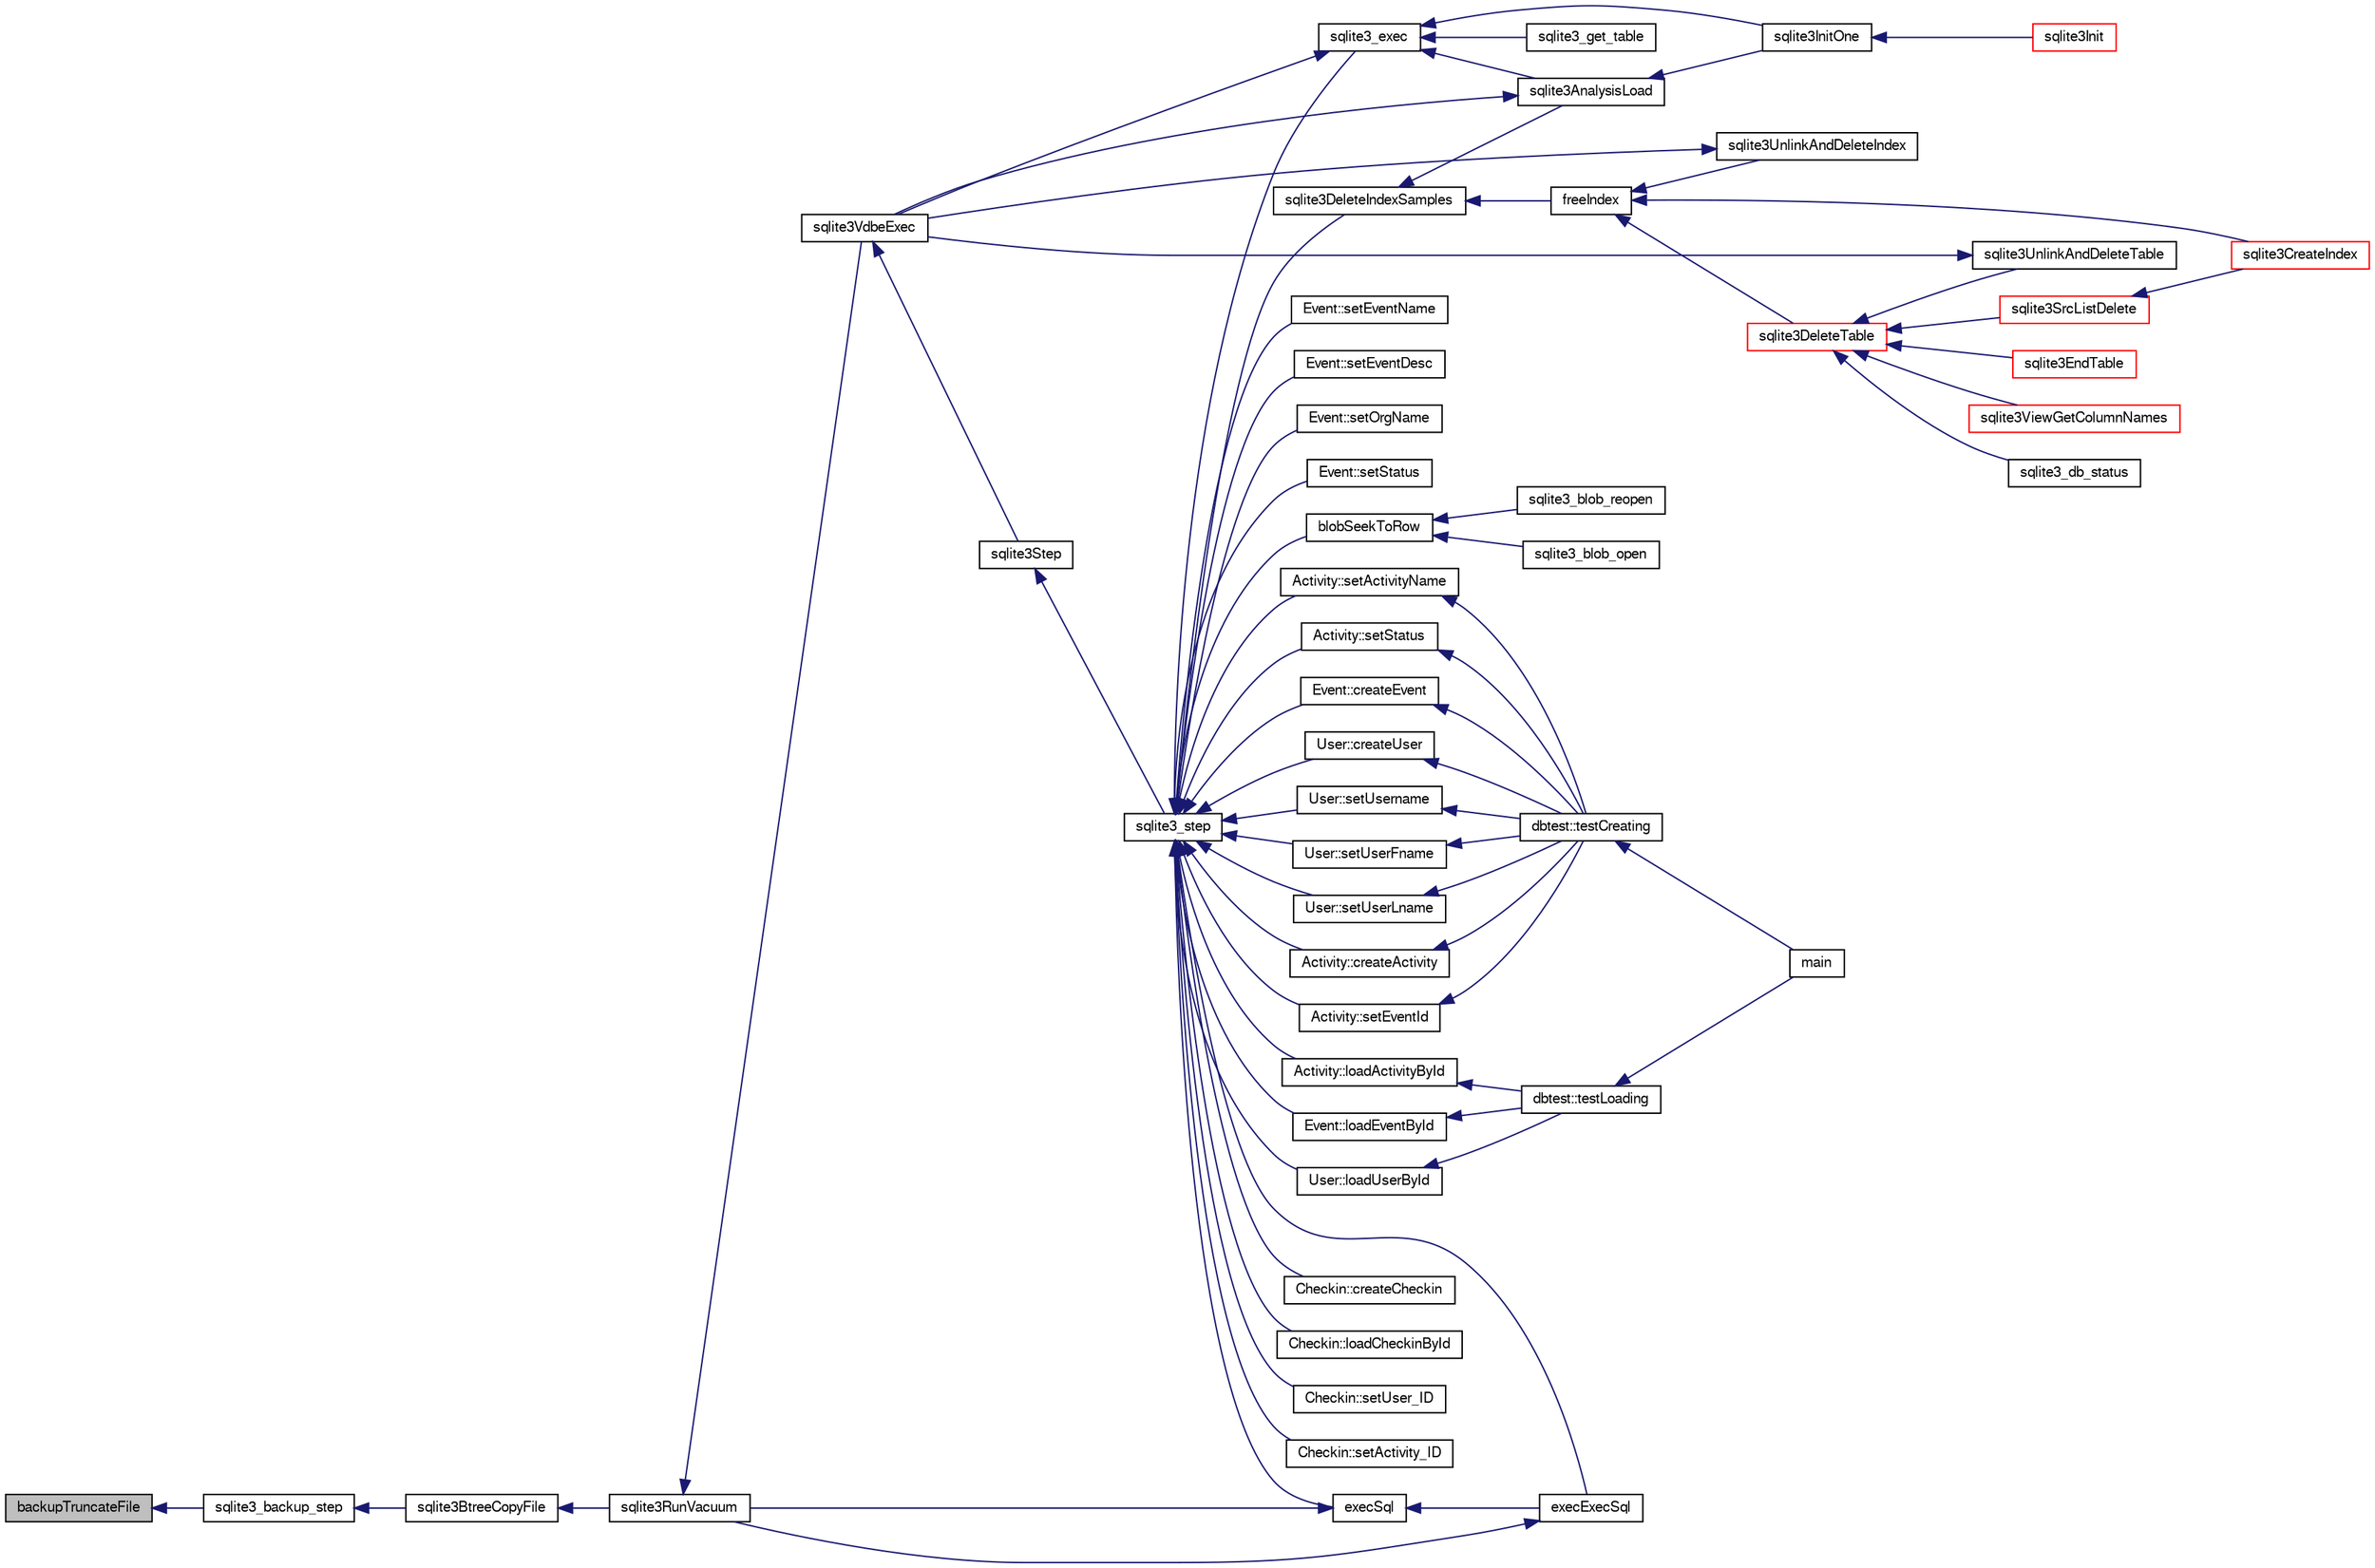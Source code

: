 digraph "backupTruncateFile"
{
  edge [fontname="FreeSans",fontsize="10",labelfontname="FreeSans",labelfontsize="10"];
  node [fontname="FreeSans",fontsize="10",shape=record];
  rankdir="LR";
  Node17363 [label="backupTruncateFile",height=0.2,width=0.4,color="black", fillcolor="grey75", style="filled", fontcolor="black"];
  Node17363 -> Node17364 [dir="back",color="midnightblue",fontsize="10",style="solid",fontname="FreeSans"];
  Node17364 [label="sqlite3_backup_step",height=0.2,width=0.4,color="black", fillcolor="white", style="filled",URL="$sqlite3_8h.html#a1699b75e98d082eebc465a9e64c35269"];
  Node17364 -> Node17365 [dir="back",color="midnightblue",fontsize="10",style="solid",fontname="FreeSans"];
  Node17365 [label="sqlite3BtreeCopyFile",height=0.2,width=0.4,color="black", fillcolor="white", style="filled",URL="$sqlite3_8c.html#a4d9e19a79f0d5c1dfcef0bd137ae83f9"];
  Node17365 -> Node17366 [dir="back",color="midnightblue",fontsize="10",style="solid",fontname="FreeSans"];
  Node17366 [label="sqlite3RunVacuum",height=0.2,width=0.4,color="black", fillcolor="white", style="filled",URL="$sqlite3_8c.html#a5e83ddc7b3e7e8e79ad5d1fc92de1d2f"];
  Node17366 -> Node17367 [dir="back",color="midnightblue",fontsize="10",style="solid",fontname="FreeSans"];
  Node17367 [label="sqlite3VdbeExec",height=0.2,width=0.4,color="black", fillcolor="white", style="filled",URL="$sqlite3_8c.html#a8ce40a614bdc56719c4d642b1e4dfb21"];
  Node17367 -> Node17368 [dir="back",color="midnightblue",fontsize="10",style="solid",fontname="FreeSans"];
  Node17368 [label="sqlite3Step",height=0.2,width=0.4,color="black", fillcolor="white", style="filled",URL="$sqlite3_8c.html#a3f2872e873e2758a4beedad1d5113554"];
  Node17368 -> Node17369 [dir="back",color="midnightblue",fontsize="10",style="solid",fontname="FreeSans"];
  Node17369 [label="sqlite3_step",height=0.2,width=0.4,color="black", fillcolor="white", style="filled",URL="$sqlite3_8h.html#ac1e491ce36b7471eb28387f7d3c74334"];
  Node17369 -> Node17370 [dir="back",color="midnightblue",fontsize="10",style="solid",fontname="FreeSans"];
  Node17370 [label="Activity::createActivity",height=0.2,width=0.4,color="black", fillcolor="white", style="filled",URL="$classActivity.html#a813cc5e52c14ab49b39014c134e3425b"];
  Node17370 -> Node17371 [dir="back",color="midnightblue",fontsize="10",style="solid",fontname="FreeSans"];
  Node17371 [label="dbtest::testCreating",height=0.2,width=0.4,color="black", fillcolor="white", style="filled",URL="$classdbtest.html#a8193e88a7df657069c8a6bd09c8243b7"];
  Node17371 -> Node17372 [dir="back",color="midnightblue",fontsize="10",style="solid",fontname="FreeSans"];
  Node17372 [label="main",height=0.2,width=0.4,color="black", fillcolor="white", style="filled",URL="$test_8cpp.html#ae66f6b31b5ad750f1fe042a706a4e3d4"];
  Node17369 -> Node17373 [dir="back",color="midnightblue",fontsize="10",style="solid",fontname="FreeSans"];
  Node17373 [label="Activity::loadActivityById",height=0.2,width=0.4,color="black", fillcolor="white", style="filled",URL="$classActivity.html#abe4ffb4f08a47212ebf9013259d9e7fd"];
  Node17373 -> Node17374 [dir="back",color="midnightblue",fontsize="10",style="solid",fontname="FreeSans"];
  Node17374 [label="dbtest::testLoading",height=0.2,width=0.4,color="black", fillcolor="white", style="filled",URL="$classdbtest.html#a6f98d82a2c8e2b9040848763504ddae1"];
  Node17374 -> Node17372 [dir="back",color="midnightblue",fontsize="10",style="solid",fontname="FreeSans"];
  Node17369 -> Node17375 [dir="back",color="midnightblue",fontsize="10",style="solid",fontname="FreeSans"];
  Node17375 [label="Activity::setEventId",height=0.2,width=0.4,color="black", fillcolor="white", style="filled",URL="$classActivity.html#adb1d0fd0d08f473e068f0a4086bfa9ca"];
  Node17375 -> Node17371 [dir="back",color="midnightblue",fontsize="10",style="solid",fontname="FreeSans"];
  Node17369 -> Node17376 [dir="back",color="midnightblue",fontsize="10",style="solid",fontname="FreeSans"];
  Node17376 [label="Activity::setActivityName",height=0.2,width=0.4,color="black", fillcolor="white", style="filled",URL="$classActivity.html#a62dc3737b33915a36086f9dd26d16a81"];
  Node17376 -> Node17371 [dir="back",color="midnightblue",fontsize="10",style="solid",fontname="FreeSans"];
  Node17369 -> Node17377 [dir="back",color="midnightblue",fontsize="10",style="solid",fontname="FreeSans"];
  Node17377 [label="Activity::setStatus",height=0.2,width=0.4,color="black", fillcolor="white", style="filled",URL="$classActivity.html#af618135a7738f4d2a7ee147a8ef912ea"];
  Node17377 -> Node17371 [dir="back",color="midnightblue",fontsize="10",style="solid",fontname="FreeSans"];
  Node17369 -> Node17378 [dir="back",color="midnightblue",fontsize="10",style="solid",fontname="FreeSans"];
  Node17378 [label="Checkin::createCheckin",height=0.2,width=0.4,color="black", fillcolor="white", style="filled",URL="$classCheckin.html#a4e40acdf7fff0e607f6de4f24f3a163c"];
  Node17369 -> Node17379 [dir="back",color="midnightblue",fontsize="10",style="solid",fontname="FreeSans"];
  Node17379 [label="Checkin::loadCheckinById",height=0.2,width=0.4,color="black", fillcolor="white", style="filled",URL="$classCheckin.html#a3461f70ea6c68475225f2a07f78a21e0"];
  Node17369 -> Node17380 [dir="back",color="midnightblue",fontsize="10",style="solid",fontname="FreeSans"];
  Node17380 [label="Checkin::setUser_ID",height=0.2,width=0.4,color="black", fillcolor="white", style="filled",URL="$classCheckin.html#a76ab640f4f912876dbebf183db5359c6"];
  Node17369 -> Node17381 [dir="back",color="midnightblue",fontsize="10",style="solid",fontname="FreeSans"];
  Node17381 [label="Checkin::setActivity_ID",height=0.2,width=0.4,color="black", fillcolor="white", style="filled",URL="$classCheckin.html#ab2ff3ec2604ec73a42af25874a00b232"];
  Node17369 -> Node17382 [dir="back",color="midnightblue",fontsize="10",style="solid",fontname="FreeSans"];
  Node17382 [label="Event::createEvent",height=0.2,width=0.4,color="black", fillcolor="white", style="filled",URL="$classEvent.html#a77adb9f4a46ffb32c2d931f0691f5903"];
  Node17382 -> Node17371 [dir="back",color="midnightblue",fontsize="10",style="solid",fontname="FreeSans"];
  Node17369 -> Node17383 [dir="back",color="midnightblue",fontsize="10",style="solid",fontname="FreeSans"];
  Node17383 [label="Event::loadEventById",height=0.2,width=0.4,color="black", fillcolor="white", style="filled",URL="$classEvent.html#afa66cea33f722dbeecb69cc98fdea055"];
  Node17383 -> Node17374 [dir="back",color="midnightblue",fontsize="10",style="solid",fontname="FreeSans"];
  Node17369 -> Node17384 [dir="back",color="midnightblue",fontsize="10",style="solid",fontname="FreeSans"];
  Node17384 [label="Event::setEventName",height=0.2,width=0.4,color="black", fillcolor="white", style="filled",URL="$classEvent.html#a10596b6ca077df05184e30d62b08729d"];
  Node17369 -> Node17385 [dir="back",color="midnightblue",fontsize="10",style="solid",fontname="FreeSans"];
  Node17385 [label="Event::setEventDesc",height=0.2,width=0.4,color="black", fillcolor="white", style="filled",URL="$classEvent.html#ae36b8377dcae792f1c5c4726024c981b"];
  Node17369 -> Node17386 [dir="back",color="midnightblue",fontsize="10",style="solid",fontname="FreeSans"];
  Node17386 [label="Event::setOrgName",height=0.2,width=0.4,color="black", fillcolor="white", style="filled",URL="$classEvent.html#a19aac0f776bd764563a54977656cf680"];
  Node17369 -> Node17387 [dir="back",color="midnightblue",fontsize="10",style="solid",fontname="FreeSans"];
  Node17387 [label="Event::setStatus",height=0.2,width=0.4,color="black", fillcolor="white", style="filled",URL="$classEvent.html#ab0a6b9285af0f4172eb841e2b80f8972"];
  Node17369 -> Node17388 [dir="back",color="midnightblue",fontsize="10",style="solid",fontname="FreeSans"];
  Node17388 [label="blobSeekToRow",height=0.2,width=0.4,color="black", fillcolor="white", style="filled",URL="$sqlite3_8c.html#afff57e13332b98c8a44a7cebe38962ab"];
  Node17388 -> Node17389 [dir="back",color="midnightblue",fontsize="10",style="solid",fontname="FreeSans"];
  Node17389 [label="sqlite3_blob_open",height=0.2,width=0.4,color="black", fillcolor="white", style="filled",URL="$sqlite3_8h.html#adb8ad839a5bdd62a43785132bc7dd518"];
  Node17388 -> Node17390 [dir="back",color="midnightblue",fontsize="10",style="solid",fontname="FreeSans"];
  Node17390 [label="sqlite3_blob_reopen",height=0.2,width=0.4,color="black", fillcolor="white", style="filled",URL="$sqlite3_8h.html#abc77c24fdc0150138490359a94360f7e"];
  Node17369 -> Node17391 [dir="back",color="midnightblue",fontsize="10",style="solid",fontname="FreeSans"];
  Node17391 [label="sqlite3DeleteIndexSamples",height=0.2,width=0.4,color="black", fillcolor="white", style="filled",URL="$sqlite3_8c.html#aaeda0302fbf61397ec009f65bed047ef"];
  Node17391 -> Node17392 [dir="back",color="midnightblue",fontsize="10",style="solid",fontname="FreeSans"];
  Node17392 [label="sqlite3AnalysisLoad",height=0.2,width=0.4,color="black", fillcolor="white", style="filled",URL="$sqlite3_8c.html#a48a2301c27e1d3d68708b9b8761b5a01"];
  Node17392 -> Node17367 [dir="back",color="midnightblue",fontsize="10",style="solid",fontname="FreeSans"];
  Node17392 -> Node17393 [dir="back",color="midnightblue",fontsize="10",style="solid",fontname="FreeSans"];
  Node17393 [label="sqlite3InitOne",height=0.2,width=0.4,color="black", fillcolor="white", style="filled",URL="$sqlite3_8c.html#ac4318b25df65269906b0379251fe9b85"];
  Node17393 -> Node17394 [dir="back",color="midnightblue",fontsize="10",style="solid",fontname="FreeSans"];
  Node17394 [label="sqlite3Init",height=0.2,width=0.4,color="red", fillcolor="white", style="filled",URL="$sqlite3_8c.html#aed74e3dc765631a833f522f425ff5a48"];
  Node17391 -> Node17494 [dir="back",color="midnightblue",fontsize="10",style="solid",fontname="FreeSans"];
  Node17494 [label="freeIndex",height=0.2,width=0.4,color="black", fillcolor="white", style="filled",URL="$sqlite3_8c.html#a00907c99c18d5bcb9d0b38c077146c31"];
  Node17494 -> Node17495 [dir="back",color="midnightblue",fontsize="10",style="solid",fontname="FreeSans"];
  Node17495 [label="sqlite3UnlinkAndDeleteIndex",height=0.2,width=0.4,color="black", fillcolor="white", style="filled",URL="$sqlite3_8c.html#a889f2dcb438c56db37a6d61e9f25e244"];
  Node17495 -> Node17367 [dir="back",color="midnightblue",fontsize="10",style="solid",fontname="FreeSans"];
  Node17494 -> Node17496 [dir="back",color="midnightblue",fontsize="10",style="solid",fontname="FreeSans"];
  Node17496 [label="sqlite3DeleteTable",height=0.2,width=0.4,color="red", fillcolor="white", style="filled",URL="$sqlite3_8c.html#a7fd3d507375a381a3807f92735318973"];
  Node17496 -> Node17497 [dir="back",color="midnightblue",fontsize="10",style="solid",fontname="FreeSans"];
  Node17497 [label="sqlite3_db_status",height=0.2,width=0.4,color="black", fillcolor="white", style="filled",URL="$sqlite3_8h.html#ab64e8333313ee2e44116842711818940"];
  Node17496 -> Node17498 [dir="back",color="midnightblue",fontsize="10",style="solid",fontname="FreeSans"];
  Node17498 [label="sqlite3UnlinkAndDeleteTable",height=0.2,width=0.4,color="black", fillcolor="white", style="filled",URL="$sqlite3_8c.html#a9733677716a49de464f86fff164e9a1b"];
  Node17498 -> Node17367 [dir="back",color="midnightblue",fontsize="10",style="solid",fontname="FreeSans"];
  Node17496 -> Node17409 [dir="back",color="midnightblue",fontsize="10",style="solid",fontname="FreeSans"];
  Node17409 [label="sqlite3EndTable",height=0.2,width=0.4,color="red", fillcolor="white", style="filled",URL="$sqlite3_8c.html#a7b5f2c66c0f0b6f819d970ca389768b0"];
  Node17496 -> Node17444 [dir="back",color="midnightblue",fontsize="10",style="solid",fontname="FreeSans"];
  Node17444 [label="sqlite3ViewGetColumnNames",height=0.2,width=0.4,color="red", fillcolor="white", style="filled",URL="$sqlite3_8c.html#aebc7cd8d9e2bd174ae0a60363d3f6ce8"];
  Node17496 -> Node17499 [dir="back",color="midnightblue",fontsize="10",style="solid",fontname="FreeSans"];
  Node17499 [label="sqlite3SrcListDelete",height=0.2,width=0.4,color="red", fillcolor="white", style="filled",URL="$sqlite3_8c.html#acc250a3e5e7fd8889a16a9f28e3e7312"];
  Node17499 -> Node17406 [dir="back",color="midnightblue",fontsize="10",style="solid",fontname="FreeSans"];
  Node17406 [label="sqlite3CreateIndex",height=0.2,width=0.4,color="red", fillcolor="white", style="filled",URL="$sqlite3_8c.html#a8dbe5e590ab6c58a8c45f34f7c81e825"];
  Node17494 -> Node17406 [dir="back",color="midnightblue",fontsize="10",style="solid",fontname="FreeSans"];
  Node17369 -> Node17559 [dir="back",color="midnightblue",fontsize="10",style="solid",fontname="FreeSans"];
  Node17559 [label="sqlite3_exec",height=0.2,width=0.4,color="black", fillcolor="white", style="filled",URL="$sqlite3_8h.html#a97487ec8150e0bcc8fa392ab8f0e24db"];
  Node17559 -> Node17367 [dir="back",color="midnightblue",fontsize="10",style="solid",fontname="FreeSans"];
  Node17559 -> Node17392 [dir="back",color="midnightblue",fontsize="10",style="solid",fontname="FreeSans"];
  Node17559 -> Node17393 [dir="back",color="midnightblue",fontsize="10",style="solid",fontname="FreeSans"];
  Node17559 -> Node17560 [dir="back",color="midnightblue",fontsize="10",style="solid",fontname="FreeSans"];
  Node17560 [label="sqlite3_get_table",height=0.2,width=0.4,color="black", fillcolor="white", style="filled",URL="$sqlite3_8h.html#a5effeac4e12df57beaa35c5be1f61579"];
  Node17369 -> Node17551 [dir="back",color="midnightblue",fontsize="10",style="solid",fontname="FreeSans"];
  Node17551 [label="execSql",height=0.2,width=0.4,color="black", fillcolor="white", style="filled",URL="$sqlite3_8c.html#a7d16651b98a110662f4c265eff0246cb"];
  Node17551 -> Node17552 [dir="back",color="midnightblue",fontsize="10",style="solid",fontname="FreeSans"];
  Node17552 [label="execExecSql",height=0.2,width=0.4,color="black", fillcolor="white", style="filled",URL="$sqlite3_8c.html#ac1be09a6c047f21133d16378d301e0d4"];
  Node17552 -> Node17366 [dir="back",color="midnightblue",fontsize="10",style="solid",fontname="FreeSans"];
  Node17551 -> Node17366 [dir="back",color="midnightblue",fontsize="10",style="solid",fontname="FreeSans"];
  Node17369 -> Node17552 [dir="back",color="midnightblue",fontsize="10",style="solid",fontname="FreeSans"];
  Node17369 -> Node17553 [dir="back",color="midnightblue",fontsize="10",style="solid",fontname="FreeSans"];
  Node17553 [label="User::createUser",height=0.2,width=0.4,color="black", fillcolor="white", style="filled",URL="$classUser.html#a22ed673939e8cc0a136130b809bba513"];
  Node17553 -> Node17371 [dir="back",color="midnightblue",fontsize="10",style="solid",fontname="FreeSans"];
  Node17369 -> Node17554 [dir="back",color="midnightblue",fontsize="10",style="solid",fontname="FreeSans"];
  Node17554 [label="User::loadUserById",height=0.2,width=0.4,color="black", fillcolor="white", style="filled",URL="$classUser.html#a863377665b7fb83c5547dcf9727f5092"];
  Node17554 -> Node17374 [dir="back",color="midnightblue",fontsize="10",style="solid",fontname="FreeSans"];
  Node17369 -> Node17555 [dir="back",color="midnightblue",fontsize="10",style="solid",fontname="FreeSans"];
  Node17555 [label="User::setUsername",height=0.2,width=0.4,color="black", fillcolor="white", style="filled",URL="$classUser.html#aa0497022a136cb78de785b0a39ae60b1"];
  Node17555 -> Node17371 [dir="back",color="midnightblue",fontsize="10",style="solid",fontname="FreeSans"];
  Node17369 -> Node17556 [dir="back",color="midnightblue",fontsize="10",style="solid",fontname="FreeSans"];
  Node17556 [label="User::setUserFname",height=0.2,width=0.4,color="black", fillcolor="white", style="filled",URL="$classUser.html#a72657eb55cd0ca437b4841a43f19912f"];
  Node17556 -> Node17371 [dir="back",color="midnightblue",fontsize="10",style="solid",fontname="FreeSans"];
  Node17369 -> Node17557 [dir="back",color="midnightblue",fontsize="10",style="solid",fontname="FreeSans"];
  Node17557 [label="User::setUserLname",height=0.2,width=0.4,color="black", fillcolor="white", style="filled",URL="$classUser.html#aa25973387e5afe1aa6f60dd6545e33b5"];
  Node17557 -> Node17371 [dir="back",color="midnightblue",fontsize="10",style="solid",fontname="FreeSans"];
}

